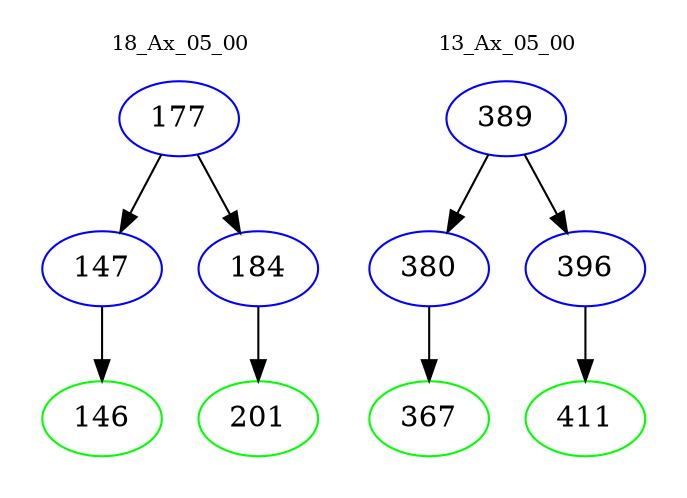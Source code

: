 digraph{
subgraph cluster_0 {
color = white
label = "18_Ax_05_00";
fontsize=10;
T0_177 [label="177", color="blue"]
T0_177 -> T0_147 [color="black"]
T0_147 [label="147", color="blue"]
T0_147 -> T0_146 [color="black"]
T0_146 [label="146", color="green"]
T0_177 -> T0_184 [color="black"]
T0_184 [label="184", color="blue"]
T0_184 -> T0_201 [color="black"]
T0_201 [label="201", color="green"]
}
subgraph cluster_1 {
color = white
label = "13_Ax_05_00";
fontsize=10;
T1_389 [label="389", color="blue"]
T1_389 -> T1_380 [color="black"]
T1_380 [label="380", color="blue"]
T1_380 -> T1_367 [color="black"]
T1_367 [label="367", color="green"]
T1_389 -> T1_396 [color="black"]
T1_396 [label="396", color="blue"]
T1_396 -> T1_411 [color="black"]
T1_411 [label="411", color="green"]
}
}
